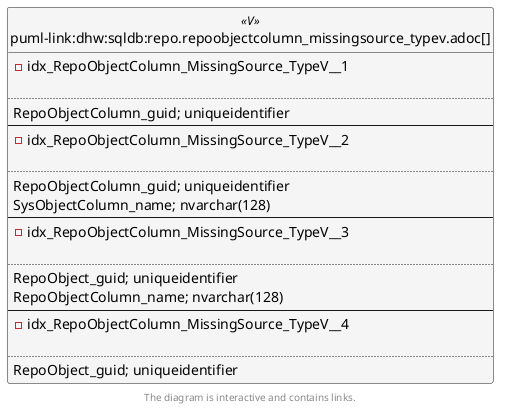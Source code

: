 @startuml
left to right direction
'top to bottom direction
hide circle
'avoide "." issues:
set namespaceSeparator none


skinparam class {
  BackgroundColor White
  BackgroundColor<<FN>> Yellow
  BackgroundColor<<FS>> Yellow
  BackgroundColor<<FT>> LightGray
  BackgroundColor<<IF>> Yellow
  BackgroundColor<<IS>> Yellow
  BackgroundColor<<P>> Aqua
  BackgroundColor<<PC>> Aqua
  BackgroundColor<<SN>> Yellow
  BackgroundColor<<SO>> SlateBlue
  BackgroundColor<<TF>> LightGray
  BackgroundColor<<TR>> Tomato
  BackgroundColor<<U>> White
  BackgroundColor<<V>> WhiteSmoke
  BackgroundColor<<X>> Aqua
  BackgroundColor<<external>> AliceBlue
}


entity "puml-link:dhw:sqldb:repo.repoobjectcolumn_missingsource_typev.adoc[]" as repo.RepoObjectColumn_MissingSource_TypeV << V >> {
- idx_RepoObjectColumn_MissingSource_TypeV__1

..
RepoObjectColumn_guid; uniqueidentifier
--
- idx_RepoObjectColumn_MissingSource_TypeV__2

..
RepoObjectColumn_guid; uniqueidentifier
SysObjectColumn_name; nvarchar(128)
--
- idx_RepoObjectColumn_MissingSource_TypeV__3

..
RepoObject_guid; uniqueidentifier
RepoObjectColumn_name; nvarchar(128)
--
- idx_RepoObjectColumn_MissingSource_TypeV__4

..
RepoObject_guid; uniqueidentifier
}

footer The diagram is interactive and contains links.
@enduml

